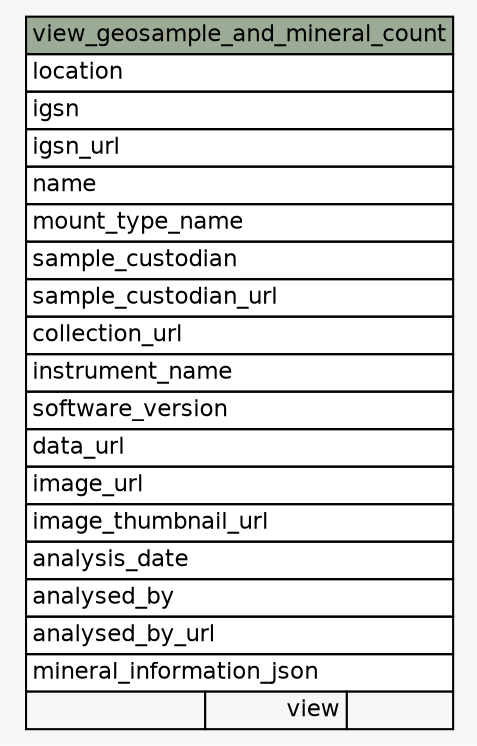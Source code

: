 // dot 2.38.0 on Linux 3.16.0-4-amd64
// SchemaSpy rev 590
digraph "view_geosample_and_mineral_count" {
  graph [
    rankdir="RL"
    bgcolor="#f7f7f7"
    nodesep="0.18"
    ranksep="0.46"
    fontname="Helvetica"
    fontsize="11"
  ];
  node [
    fontname="Helvetica"
    fontsize="11"
    shape="plaintext"
  ];
  edge [
    arrowsize="0.8"
  ];
  "view_geosample_and_mineral_count" [
    label=<
    <TABLE BORDER="0" CELLBORDER="1" CELLSPACING="0" BGCOLOR="#ffffff">
      <TR><TD COLSPAN="3" BGCOLOR="#9bab96" ALIGN="CENTER">view_geosample_and_mineral_count</TD></TR>
      <TR><TD PORT="location" COLSPAN="3" ALIGN="LEFT">location</TD></TR>
      <TR><TD PORT="igsn" COLSPAN="3" ALIGN="LEFT">igsn</TD></TR>
      <TR><TD PORT="igsn_url" COLSPAN="3" ALIGN="LEFT">igsn_url</TD></TR>
      <TR><TD PORT="name" COLSPAN="3" ALIGN="LEFT">name</TD></TR>
      <TR><TD PORT="mount_type_name" COLSPAN="3" ALIGN="LEFT">mount_type_name</TD></TR>
      <TR><TD PORT="sample_custodian" COLSPAN="3" ALIGN="LEFT">sample_custodian</TD></TR>
      <TR><TD PORT="sample_custodian_url" COLSPAN="3" ALIGN="LEFT">sample_custodian_url</TD></TR>
      <TR><TD PORT="collection_url" COLSPAN="3" ALIGN="LEFT">collection_url</TD></TR>
      <TR><TD PORT="instrument_name" COLSPAN="3" ALIGN="LEFT">instrument_name</TD></TR>
      <TR><TD PORT="software_version" COLSPAN="3" ALIGN="LEFT">software_version</TD></TR>
      <TR><TD PORT="data_url" COLSPAN="3" ALIGN="LEFT">data_url</TD></TR>
      <TR><TD PORT="image_url" COLSPAN="3" ALIGN="LEFT">image_url</TD></TR>
      <TR><TD PORT="image_thumbnail_url" COLSPAN="3" ALIGN="LEFT">image_thumbnail_url</TD></TR>
      <TR><TD PORT="analysis_date" COLSPAN="3" ALIGN="LEFT">analysis_date</TD></TR>
      <TR><TD PORT="analysed_by" COLSPAN="3" ALIGN="LEFT">analysed_by</TD></TR>
      <TR><TD PORT="analysed_by_url" COLSPAN="3" ALIGN="LEFT">analysed_by_url</TD></TR>
      <TR><TD PORT="mineral_information_json" COLSPAN="3" ALIGN="LEFT">mineral_information_json</TD></TR>
      <TR><TD ALIGN="LEFT" BGCOLOR="#f7f7f7">  </TD><TD ALIGN="RIGHT" BGCOLOR="#f7f7f7">view</TD><TD ALIGN="RIGHT" BGCOLOR="#f7f7f7">  </TD></TR>
    </TABLE>>
    URL="tables/view_geosample_and_mineral_count.html"
    tooltip="view_geosample_and_mineral_count"
  ];
}
